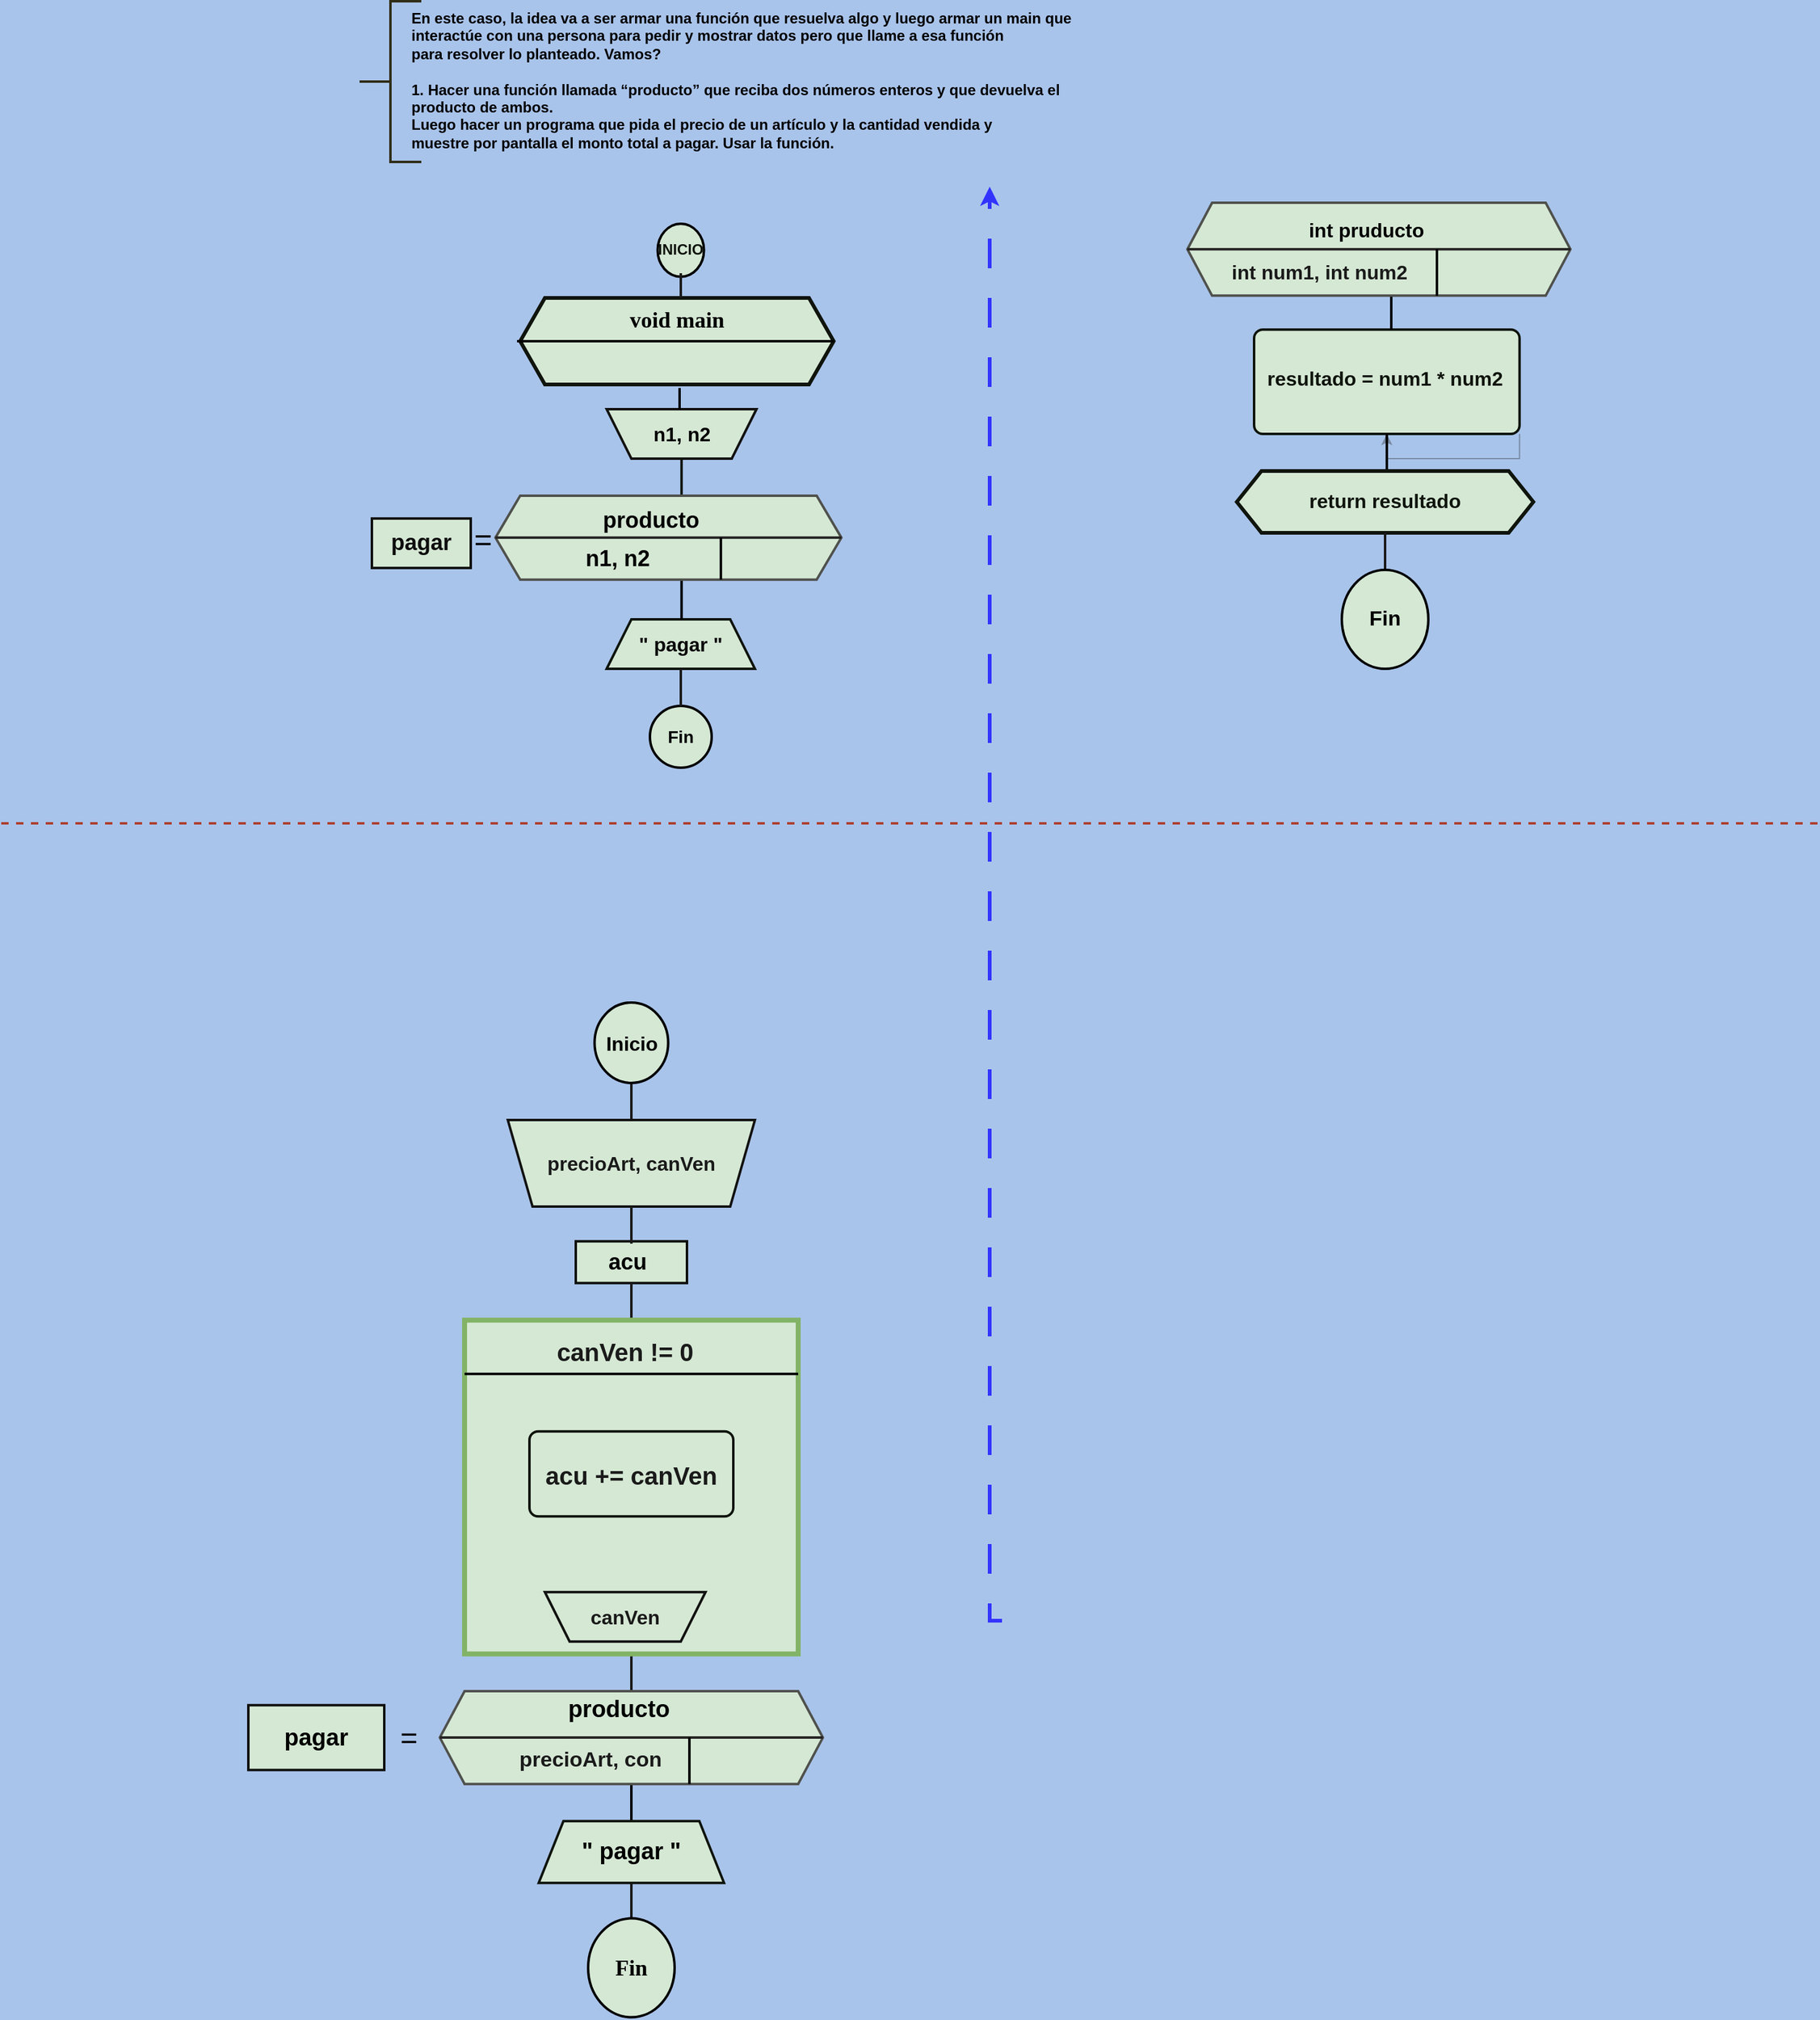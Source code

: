 <mxfile version="23.0.2" type="device">
  <diagram name="Página-1" id="MEx0rjsWzZEbZoNXxL2o">
    <mxGraphModel dx="2220" dy="1230" grid="1" gridSize="10" guides="1" tooltips="1" connect="1" arrows="1" fold="1" page="0" pageScale="1" pageWidth="827" pageHeight="1169" background="#A9C4EB" math="0" shadow="0">
      <root>
        <mxCell id="0" />
        <mxCell id="1" parent="0" />
        <mxCell id="QOzQCl0_8dVKOz5hum8r-1" value="En este caso, la idea va a ser armar una función que resuelva algo y luego armar un main que &#xa;interactúe con una persona para pedir y mostrar datos pero que llame a esa función &#xa;para resolver lo planteado. Vamos?&#xa;&#xa;1. Hacer una función llamada “producto” que reciba dos números enteros y que devuelva el producto de ambos. &#xa;Luego hacer un programa que pida el precio de un artículo y la cantidad vendida y &#xa;muestre por pantalla el monto total a pagar. Usar la función." style="text;whiteSpace=wrap;html=1;fontStyle=1;fontColor=#000000;" parent="1" vertex="1">
          <mxGeometry x="-270" y="-90" width="560" height="140" as="geometry" />
        </mxCell>
        <mxCell id="QOzQCl0_8dVKOz5hum8r-19" value="" style="strokeWidth=2;html=1;shape=mxgraph.flowchart.annotation_2;align=left;labelPosition=right;pointerEvents=1;strokeColor=#302E18;" parent="1" vertex="1">
          <mxGeometry x="-310" y="-90" width="50" height="130" as="geometry" />
        </mxCell>
        <mxCell id="QOzQCl0_8dVKOz5hum8r-23" style="edgeStyle=orthogonalEdgeStyle;rounded=0;orthogonalLoop=1;jettySize=auto;html=1;strokeColor=#3333FF;fontColor=#46495D;fillColor=#B2C9AB;strokeWidth=3;dashed=1;dashPattern=8 8;" parent="1" edge="1">
          <mxGeometry relative="1" as="geometry">
            <mxPoint x="200" y="60" as="targetPoint" />
            <mxPoint x="210" y="1220" as="sourcePoint" />
            <Array as="points">
              <mxPoint x="200" y="260" />
              <mxPoint x="200" y="260" />
            </Array>
          </mxGeometry>
        </mxCell>
        <mxCell id="QOzQCl0_8dVKOz5hum8r-53" value="" style="group" parent="1" vertex="1" connectable="0">
          <mxGeometry x="360" y="70" width="309.994" height="380" as="geometry" />
        </mxCell>
        <mxCell id="QOzQCl0_8dVKOz5hum8r-37" value="" style="group" parent="QOzQCl0_8dVKOz5hum8r-53" vertex="1" connectable="0">
          <mxGeometry width="309.994" height="220.0" as="geometry" />
        </mxCell>
        <mxCell id="QOzQCl0_8dVKOz5hum8r-35" value="" style="rounded=1;whiteSpace=wrap;html=1;absoluteArcSize=1;arcSize=14;strokeWidth=2;labelBackgroundColor=none;strokeColor=#0F140C;align=center;verticalAlign=middle;fontFamily=Helvetica;fontSize=12;fontColor=default;fillColor=#d5e8d4;aspect=fixed;" parent="QOzQCl0_8dVKOz5hum8r-37" vertex="1">
          <mxGeometry x="54" y="105.6" width="214.84" height="84.4" as="geometry" />
        </mxCell>
        <mxCell id="QOzQCl0_8dVKOz5hum8r-33" value="" style="line;strokeWidth=2;direction=south;html=1;perimeter=backbonePerimeter;points=[];outlineConnect=0;strokeColor=#000000;fontColor=#46495D;fillColor=#B2C9AB;aspect=fixed;" parent="QOzQCl0_8dVKOz5hum8r-37" vertex="1">
          <mxGeometry x="160" y="78.18" width="10" height="27.42" as="geometry" />
        </mxCell>
        <mxCell id="QOzQCl0_8dVKOz5hum8r-28" value="" style="shape=hexagon;perimeter=hexagonPerimeter2;whiteSpace=wrap;html=1;fixedSize=1;rounded=0;labelBackgroundColor=none;strokeColor=#4f514d;strokeWidth=2;align=center;verticalAlign=middle;fontFamily=Helvetica;fontSize=12;fillColor=#d5e8d4;aspect=fixed;" parent="QOzQCl0_8dVKOz5hum8r-37" vertex="1">
          <mxGeometry y="3.03" width="309.994" height="75.15" as="geometry" />
        </mxCell>
        <mxCell id="QOzQCl0_8dVKOz5hum8r-29" value="" style="line;strokeWidth=2;html=1;rounded=0;labelBackgroundColor=none;align=center;verticalAlign=middle;fontFamily=Helvetica;fontSize=12;strokeColor=#252323;aspect=fixed;" parent="QOzQCl0_8dVKOz5hum8r-37" vertex="1">
          <mxGeometry y="31.211" width="309.994" height="18.788" as="geometry" />
        </mxCell>
        <mxCell id="QOzQCl0_8dVKOz5hum8r-30" value="" style="line;strokeWidth=2;direction=south;html=1;rounded=0;labelBackgroundColor=none;strokeColor=#000000;align=center;verticalAlign=middle;fontFamily=Helvetica;fontSize=12;fontColor=default;fillColor=#d5e8d4;aspect=fixed;" parent="QOzQCl0_8dVKOz5hum8r-37" vertex="1">
          <mxGeometry x="197.273" y="40.605" width="9.394" height="37.575" as="geometry" />
        </mxCell>
        <mxCell id="QOzQCl0_8dVKOz5hum8r-31" value="int pruducto" style="text;strokeColor=none;align=center;fillColor=none;html=1;verticalAlign=middle;whiteSpace=wrap;rounded=0;fontColor=#000000;fontStyle=1;fontSize=16;aspect=fixed;" parent="QOzQCl0_8dVKOz5hum8r-37" vertex="1">
          <mxGeometry x="40" width="210" height="50" as="geometry" />
        </mxCell>
        <mxCell id="QOzQCl0_8dVKOz5hum8r-38" style="edgeStyle=orthogonalEdgeStyle;rounded=0;orthogonalLoop=1;jettySize=auto;html=1;exitX=1;exitY=1;exitDx=0;exitDy=0;strokeColor=#788AA3;fontColor=#46495D;fillColor=#B2C9AB;" parent="QOzQCl0_8dVKOz5hum8r-37" source="QOzQCl0_8dVKOz5hum8r-35" target="QOzQCl0_8dVKOz5hum8r-35" edge="1">
          <mxGeometry relative="1" as="geometry" />
        </mxCell>
        <mxCell id="QOzQCl0_8dVKOz5hum8r-39" value="resultado = num1 * num2" style="text;strokeColor=none;align=center;fillColor=none;html=1;verticalAlign=middle;whiteSpace=wrap;rounded=0;fontColor=#0F140C;fontStyle=1;fontSize=16;" parent="QOzQCl0_8dVKOz5hum8r-37" vertex="1">
          <mxGeometry x="40" y="100" width="240" height="90" as="geometry" />
        </mxCell>
        <mxCell id="QOzQCl0_8dVKOz5hum8r-43" value="" style="line;strokeWidth=2;direction=south;html=1;perimeter=backbonePerimeter;points=[];outlineConnect=0;strokeColor=#000000;fontColor=#46495D;fillColor=#B2C9AB;" parent="QOzQCl0_8dVKOz5hum8r-37" vertex="1">
          <mxGeometry x="156.42" y="190.0" width="10" height="30" as="geometry" />
        </mxCell>
        <mxCell id="QOzQCl0_8dVKOz5hum8r-44" value="int num1, int num2" style="text;strokeColor=none;align=center;fillColor=none;html=1;verticalAlign=middle;whiteSpace=wrap;rounded=0;fontColor=#1A1A1A;fontStyle=1;fontSize=16;" parent="QOzQCl0_8dVKOz5hum8r-37" vertex="1">
          <mxGeometry x="17.27" y="34.39" width="180" height="50" as="geometry" />
        </mxCell>
        <mxCell id="QOzQCl0_8dVKOz5hum8r-49" value="" style="group" parent="QOzQCl0_8dVKOz5hum8r-53" vertex="1" connectable="0">
          <mxGeometry x="40" y="220" width="240" height="50" as="geometry" />
        </mxCell>
        <mxCell id="QOzQCl0_8dVKOz5hum8r-47" value="" style="shape=hexagon;perimeter=hexagonPerimeter2;whiteSpace=wrap;html=1;fixedSize=1;rounded=0;labelBackgroundColor=none;strokeColor=#0F140C;strokeWidth=3;align=center;verticalAlign=middle;fontFamily=Helvetica;fontSize=12;fontColor=default;fillColor=#d5e8d4;aspect=fixed;" parent="QOzQCl0_8dVKOz5hum8r-49" vertex="1">
          <mxGeometry width="240" height="50" as="geometry" />
        </mxCell>
        <mxCell id="QOzQCl0_8dVKOz5hum8r-48" value="return resultado" style="text;strokeColor=none;align=center;fillColor=none;html=1;verticalAlign=middle;whiteSpace=wrap;rounded=0;fontColor=#0F140C;fontStyle=1;fontSize=16;aspect=fixed;" parent="QOzQCl0_8dVKOz5hum8r-49" vertex="1">
          <mxGeometry x="45" y="9.4" width="150" height="30" as="geometry" />
        </mxCell>
        <mxCell id="QOzQCl0_8dVKOz5hum8r-50" value="" style="line;strokeWidth=2;direction=south;html=1;perimeter=backbonePerimeter;points=[];outlineConnect=0;strokeColor=#1A1A1A;fontColor=#46495D;fillColor=#B2C9AB;" parent="QOzQCl0_8dVKOz5hum8r-53" vertex="1">
          <mxGeometry x="155" y="270" width="10" height="30" as="geometry" />
        </mxCell>
        <mxCell id="QOzQCl0_8dVKOz5hum8r-51" value="" style="strokeWidth=2;html=1;shape=mxgraph.flowchart.start_2;whiteSpace=wrap;rounded=0;labelBackgroundColor=none;strokeColor=#000000;align=center;verticalAlign=middle;fontFamily=Helvetica;fontSize=12;fontColor=default;fillColor=#d5e8d4;" parent="QOzQCl0_8dVKOz5hum8r-53" vertex="1">
          <mxGeometry x="125" y="300" width="70" height="80" as="geometry" />
        </mxCell>
        <mxCell id="QOzQCl0_8dVKOz5hum8r-52" value="Fin" style="text;strokeColor=none;align=center;fillColor=none;html=1;verticalAlign=middle;whiteSpace=wrap;rounded=0;fontColor=#000000;fontStyle=1;fontSize=17;" parent="QOzQCl0_8dVKOz5hum8r-53" vertex="1">
          <mxGeometry x="130" y="325" width="60" height="30" as="geometry" />
        </mxCell>
        <mxCell id="-EL14FQCiX5XiZk30aVR-1" value="" style="group;aspect=fixed;" parent="1" vertex="1" connectable="0">
          <mxGeometry x="-400" y="720" width="464.994" height="820.77" as="geometry" />
        </mxCell>
        <mxCell id="344q05ZcgIKFWLZBzXk--3" value="" style="group;aspect=fixed;" parent="-EL14FQCiX5XiZk30aVR-1" vertex="1" connectable="0">
          <mxGeometry x="210" width="200" height="226.87" as="geometry" />
        </mxCell>
        <mxCell id="usy0gZiq1nqhtF9lX60g-19" value="" style="rounded=0;whiteSpace=wrap;html=1;labelBackgroundColor=none;strokeColor=#0f100e;strokeWidth=2;align=center;verticalAlign=middle;fontFamily=Helvetica;fontSize=12;fontColor=default;fillColor=#d5e8d4;aspect=fixed;container=0;" parent="344q05ZcgIKFWLZBzXk--3" vertex="1">
          <mxGeometry x="55" y="193.12" width="90" height="33.75" as="geometry" />
        </mxCell>
        <mxCell id="usy0gZiq1nqhtF9lX60g-20" value="acu" style="text;strokeColor=none;align=center;fillColor=none;html=1;verticalAlign=middle;whiteSpace=wrap;rounded=0;fontStyle=1;fontSize=18;fontColor=#000000;aspect=fixed;container=0;" parent="344q05ZcgIKFWLZBzXk--3" vertex="1">
          <mxGeometry x="66.67" y="195.0" width="60" height="30" as="geometry" />
        </mxCell>
        <mxCell id="344q05ZcgIKFWLZBzXk--2" value="" style="group" parent="344q05ZcgIKFWLZBzXk--3" vertex="1" connectable="0">
          <mxGeometry width="200" height="195" as="geometry" />
        </mxCell>
        <mxCell id="usy0gZiq1nqhtF9lX60g-60" value="" style="line;strokeWidth=2;direction=south;html=1;perimeter=backbonePerimeter;points=[];outlineConnect=0;fontStyle=1;fontColor=#000000;strokeColor=#1A1A1A;container=0;aspect=fixed;" parent="344q05ZcgIKFWLZBzXk--2" vertex="1">
          <mxGeometry x="95" y="65" width="10" height="30" as="geometry" />
        </mxCell>
        <mxCell id="usy0gZiq1nqhtF9lX60g-5" value="" style="shape=trapezoid;perimeter=trapezoidPerimeter;whiteSpace=wrap;html=1;fixedSize=1;rounded=0;labelBackgroundColor=none;strokeColor=#121211;strokeWidth=2;align=center;verticalAlign=middle;fontFamily=Helvetica;fontSize=12;fontColor=default;fillColor=#d5e8d4;direction=west;container=0;aspect=fixed;" parent="344q05ZcgIKFWLZBzXk--2" vertex="1">
          <mxGeometry y="95" width="200" height="70" as="geometry">
            <mxRectangle x="-1020" y="-650" width="50" height="40" as="alternateBounds" />
          </mxGeometry>
        </mxCell>
        <mxCell id="usy0gZiq1nqhtF9lX60g-62" value="" style="group;aspect=fixed;" parent="344q05ZcgIKFWLZBzXk--2" vertex="1" connectable="0">
          <mxGeometry x="67.5" width="65" height="65" as="geometry" />
        </mxCell>
        <mxCell id="usy0gZiq1nqhtF9lX60g-1" value="" style="strokeWidth=2;html=1;shape=mxgraph.flowchart.start_2;whiteSpace=wrap;rounded=0;labelBackgroundColor=none;strokeColor=#000000;align=center;verticalAlign=middle;fontFamily=Helvetica;fontSize=12;fontColor=default;fillColor=#d5e8d4;aspect=fixed;" parent="usy0gZiq1nqhtF9lX60g-62" vertex="1">
          <mxGeometry x="2.708" width="59.583" height="65" as="geometry" />
        </mxCell>
        <mxCell id="usy0gZiq1nqhtF9lX60g-2" value="Inicio" style="text;strokeColor=none;align=center;fillColor=none;html=1;verticalAlign=middle;whiteSpace=wrap;rounded=0;fontStyle=1;fontColor=#000000;fontSize=16;aspect=fixed;" parent="usy0gZiq1nqhtF9lX60g-62" vertex="1">
          <mxGeometry y="16.25" width="65" height="32.5" as="geometry" />
        </mxCell>
        <mxCell id="usy0gZiq1nqhtF9lX60g-63" value="" style="line;strokeWidth=2;direction=south;html=1;perimeter=backbonePerimeter;points=[];outlineConnect=0;strokeColor=#1A1A1A;container=0;aspect=fixed;" parent="344q05ZcgIKFWLZBzXk--2" vertex="1">
          <mxGeometry x="95" y="165" width="10" height="30" as="geometry" />
        </mxCell>
        <mxCell id="usy0gZiq1nqhtF9lX60g-9" value="precioArt, canVen" style="text;strokeColor=none;align=center;fillColor=none;html=1;verticalAlign=middle;whiteSpace=wrap;rounded=0;fontStyle=1;fontColor=#1A1A1A;fontSize=16;aspect=fixed;container=0;" parent="344q05ZcgIKFWLZBzXk--2" vertex="1">
          <mxGeometry x="5" y="115" width="190" height="30" as="geometry" />
        </mxCell>
        <mxCell id="344q05ZcgIKFWLZBzXk--7" value="" style="group;aspect=fixed;" parent="-EL14FQCiX5XiZk30aVR-1" vertex="1" connectable="0">
          <mxGeometry y="226.87" width="464.994" height="593.9" as="geometry" />
        </mxCell>
        <mxCell id="usy0gZiq1nqhtF9lX60g-39" value="" style="rounded=0;whiteSpace=wrap;html=1;labelBackgroundColor=none;strokeColor=#0f100e;strokeWidth=2;align=center;verticalAlign=middle;fontFamily=Helvetica;fontSize=12;fontColor=default;fillColor=#d5e8d4;" parent="344q05ZcgIKFWLZBzXk--7" vertex="1">
          <mxGeometry y="341.47" width="110" height="52.43" as="geometry" />
        </mxCell>
        <mxCell id="usy0gZiq1nqhtF9lX60g-75" value="=" style="text;strokeColor=none;align=center;fillColor=none;html=1;verticalAlign=middle;whiteSpace=wrap;rounded=0;fontSize=24;fontColor=#000000;container=0;" parent="344q05ZcgIKFWLZBzXk--7" vertex="1">
          <mxGeometry x="90" y="352.68" width="80" height="30" as="geometry" />
        </mxCell>
        <mxCell id="usy0gZiq1nqhtF9lX60g-76" value="pagar" style="text;strokeColor=none;align=center;fillColor=none;html=1;verticalAlign=middle;whiteSpace=wrap;rounded=0;fontStyle=1;fontSize=19;fontColor=#000000;" parent="344q05ZcgIKFWLZBzXk--7" vertex="1">
          <mxGeometry y="352.68" width="110" height="30" as="geometry" />
        </mxCell>
        <mxCell id="usy0gZiq1nqhtF9lX60g-10" value="" style="group;aspect=fixed;strokeWidth=2;strokeColor=#080808;fillColor=none;container=0;" parent="344q05ZcgIKFWLZBzXk--7" vertex="1" connectable="0">
          <mxGeometry x="175" y="30" width="270" height="270" as="geometry" />
        </mxCell>
        <mxCell id="usy0gZiq1nqhtF9lX60g-67" value="" style="line;strokeWidth=2;direction=south;html=1;perimeter=backbonePerimeter;points=[];outlineConnect=0;strokeColor=#1A1A1A;container=0;" parent="344q05ZcgIKFWLZBzXk--7" vertex="1">
          <mxGeometry x="305" width="10" height="30" as="geometry" />
        </mxCell>
        <mxCell id="usy0gZiq1nqhtF9lX60g-68" value="" style="line;strokeWidth=2;direction=south;html=1;perimeter=backbonePerimeter;points=[];outlineConnect=0;strokeColor=#1A1A1A;container=0;" parent="344q05ZcgIKFWLZBzXk--7" vertex="1">
          <mxGeometry x="305" y="300.0" width="10" height="30" as="geometry" />
        </mxCell>
        <mxCell id="usy0gZiq1nqhtF9lX60g-78" value="" style="line;strokeWidth=2;direction=south;html=1;perimeter=backbonePerimeter;points=[];outlineConnect=0;strokeColor=#000000;container=0;" parent="344q05ZcgIKFWLZBzXk--7" vertex="1">
          <mxGeometry x="305" y="405.26" width="10" height="30" as="geometry" />
        </mxCell>
        <mxCell id="usy0gZiq1nqhtF9lX60g-81" value="" style="line;strokeWidth=2;direction=south;html=1;perimeter=backbonePerimeter;points=[];outlineConnect=0;strokeColor=#1A1A1A;container=0;" parent="344q05ZcgIKFWLZBzXk--7" vertex="1">
          <mxGeometry x="305" y="485.26" width="10" height="28.64" as="geometry" />
        </mxCell>
        <mxCell id="usy0gZiq1nqhtF9lX60g-11" value="" style="whiteSpace=wrap;html=1;aspect=fixed;rounded=0;labelBackgroundColor=none;strokeColor=#82b366;strokeWidth=4;align=center;verticalAlign=middle;fontFamily=Helvetica;fontSize=12;fontColor=default;fillColor=#d5e8d4;container=0;" parent="344q05ZcgIKFWLZBzXk--7" vertex="1">
          <mxGeometry x="175" y="30" width="270" height="270" as="geometry" />
        </mxCell>
        <mxCell id="usy0gZiq1nqhtF9lX60g-12" value="" style="edgeStyle=none;orthogonalLoop=1;jettySize=auto;html=1;rounded=0;strokeColor=#000000;fontFamily=Helvetica;fontSize=12;fontColor=default;fillColor=#B2C9AB;startArrow=none;startFill=0;endArrow=none;endFill=0;endSize=7;strokeWidth=2;" parent="344q05ZcgIKFWLZBzXk--7" edge="1">
          <mxGeometry width="80" relative="1" as="geometry">
            <mxPoint x="445" y="73.548" as="sourcePoint" />
            <mxPoint x="175" y="73.548" as="targetPoint" />
            <Array as="points" />
          </mxGeometry>
        </mxCell>
        <mxCell id="usy0gZiq1nqhtF9lX60g-14" value="canVen != 0" style="text;strokeColor=none;align=center;fillColor=none;html=1;verticalAlign=middle;whiteSpace=wrap;rounded=0;fontStyle=1;fontSize=20;fontColor=#1A1A1A;container=0;" parent="344q05ZcgIKFWLZBzXk--7" vertex="1">
          <mxGeometry x="170" y="40" width="270" height="30" as="geometry" />
        </mxCell>
        <mxCell id="usy0gZiq1nqhtF9lX60g-15" value="" style="shape=trapezoid;perimeter=trapezoidPerimeter;whiteSpace=wrap;html=1;fixedSize=1;rounded=0;labelBackgroundColor=none;strokeColor=#121211;strokeWidth=2;align=center;verticalAlign=middle;fontFamily=Helvetica;fontSize=12;fontColor=default;fillColor=#d5e8d4;direction=west;container=0;" parent="344q05ZcgIKFWLZBzXk--7" vertex="1">
          <mxGeometry x="240" y="250" width="130" height="40" as="geometry">
            <mxRectangle x="-1020" y="-650" width="50" height="40" as="alternateBounds" />
          </mxGeometry>
        </mxCell>
        <mxCell id="usy0gZiq1nqhtF9lX60g-17" value="canVen" style="text;strokeColor=none;align=center;fillColor=none;html=1;verticalAlign=middle;whiteSpace=wrap;rounded=0;fontStyle=1;fontColor=#1A1A1A;fontSize=16;container=0;" parent="344q05ZcgIKFWLZBzXk--7" vertex="1">
          <mxGeometry x="275" y="255" width="60" height="30" as="geometry" />
        </mxCell>
        <mxCell id="usy0gZiq1nqhtF9lX60g-24" value="" style="rounded=1;whiteSpace=wrap;html=1;absoluteArcSize=1;arcSize=14;strokeWidth=2;labelBackgroundColor=none;strokeColor=#0F140C;align=center;verticalAlign=middle;fontFamily=Helvetica;fontSize=12;fontColor=default;fillColor=#d5e8d4;aspect=fixed;container=0;" parent="344q05ZcgIKFWLZBzXk--7" vertex="1">
          <mxGeometry x="227.51" y="120" width="164.99" height="68.75" as="geometry" />
        </mxCell>
        <mxCell id="usy0gZiq1nqhtF9lX60g-28" value="acu += canVen" style="text;strokeColor=none;align=center;fillColor=none;html=1;verticalAlign=middle;whiteSpace=wrap;rounded=0;fontStyle=1;fontSize=20;fontColor=#1A1A1A;aspect=fixed;container=0;" parent="344q05ZcgIKFWLZBzXk--7" vertex="1">
          <mxGeometry x="230" y="140" width="160" height="30" as="geometry" />
        </mxCell>
        <mxCell id="usy0gZiq1nqhtF9lX60g-36" value="" style="shape=hexagon;perimeter=hexagonPerimeter2;whiteSpace=wrap;html=1;fixedSize=1;rounded=0;labelBackgroundColor=none;strokeColor=#4f514d;strokeWidth=2;align=center;verticalAlign=middle;fontFamily=Helvetica;fontSize=12;fillColor=#d5e8d4;aspect=fixed;container=0;" parent="344q05ZcgIKFWLZBzXk--7" vertex="1">
          <mxGeometry x="155" y="330.11" width="309.994" height="75.15" as="geometry" />
        </mxCell>
        <mxCell id="usy0gZiq1nqhtF9lX60g-37" value="" style="line;strokeWidth=2;html=1;rounded=0;labelBackgroundColor=none;align=center;verticalAlign=middle;fontFamily=Helvetica;fontSize=12;strokeColor=#252323;aspect=fixed;container=0;" parent="344q05ZcgIKFWLZBzXk--7" vertex="1">
          <mxGeometry x="155" y="358.291" width="309.994" height="18.788" as="geometry" />
        </mxCell>
        <mxCell id="usy0gZiq1nqhtF9lX60g-38" value="" style="line;strokeWidth=2;direction=south;html=1;rounded=0;labelBackgroundColor=none;strokeColor=#000000;align=center;verticalAlign=middle;fontFamily=Helvetica;fontSize=12;fontColor=default;fillColor=#d5e8d4;aspect=fixed;container=0;" parent="344q05ZcgIKFWLZBzXk--7" vertex="1">
          <mxGeometry x="352.273" y="367.685" width="9.394" height="37.575" as="geometry" />
        </mxCell>
        <mxCell id="usy0gZiq1nqhtF9lX60g-69" value="producto" style="text;strokeColor=none;align=center;fillColor=none;html=1;verticalAlign=middle;whiteSpace=wrap;rounded=0;fontSize=19;fontColor=#000000;fontStyle=1;container=0;" parent="344q05ZcgIKFWLZBzXk--7" vertex="1">
          <mxGeometry x="225" y="330.11" width="150" height="30" as="geometry" />
        </mxCell>
        <mxCell id="usy0gZiq1nqhtF9lX60g-70" value="precioArt, con" style="text;strokeColor=none;align=center;fillColor=none;html=1;verticalAlign=middle;whiteSpace=wrap;rounded=0;fontColor=#1A1A1A;fontStyle=1;fontSize=17;container=0;" parent="344q05ZcgIKFWLZBzXk--7" vertex="1">
          <mxGeometry x="202.27" y="371.47" width="150" height="30" as="geometry" />
        </mxCell>
        <mxCell id="usy0gZiq1nqhtF9lX60g-40" value="" style="shape=trapezoid;perimeter=trapezoidPerimeter;whiteSpace=wrap;html=1;fixedSize=1;rounded=0;labelBackgroundColor=none;strokeColor=#0F140C;strokeWidth=2;align=center;verticalAlign=middle;fontFamily=Helvetica;fontSize=12;fontColor=default;fillColor=#d5e8d4;container=0;" parent="344q05ZcgIKFWLZBzXk--7" vertex="1">
          <mxGeometry x="235" y="435.26" width="150" height="50" as="geometry" />
        </mxCell>
        <mxCell id="usy0gZiq1nqhtF9lX60g-77" value="&quot; pagar &quot;" style="text;strokeColor=none;align=center;fillColor=none;html=1;verticalAlign=middle;whiteSpace=wrap;rounded=0;fontStyle=1;fontSize=19;fontColor=#000000;container=0;" parent="344q05ZcgIKFWLZBzXk--7" vertex="1">
          <mxGeometry x="245" y="442.83" width="130" height="34.85" as="geometry" />
        </mxCell>
        <mxCell id="344q05ZcgIKFWLZBzXk--5" value="" style="group;aspect=fixed;" parent="344q05ZcgIKFWLZBzXk--7" vertex="1" connectable="0">
          <mxGeometry x="260" y="513.9" width="100" height="80" as="geometry" />
        </mxCell>
        <mxCell id="usy0gZiq1nqhtF9lX60g-41" value="" style="strokeWidth=2;html=1;shape=mxgraph.flowchart.start_2;whiteSpace=wrap;rounded=0;labelBackgroundColor=none;strokeColor=#000000;align=center;verticalAlign=middle;fontFamily=Helvetica;fontSize=12;fontColor=default;fillColor=#d5e8d4;container=1;aspect=fixed;" parent="344q05ZcgIKFWLZBzXk--5" vertex="1">
          <mxGeometry x="15" width="70" height="80" as="geometry" />
        </mxCell>
        <mxCell id="usy0gZiq1nqhtF9lX60g-82" value="Fin" style="text;strokeColor=none;align=center;fillColor=none;html=1;verticalAlign=middle;whiteSpace=wrap;rounded=0;fontStyle=1;fontColor=#000000;fontSize=18;fontFamily=Lucida Console;" parent="344q05ZcgIKFWLZBzXk--5" vertex="1">
          <mxGeometry y="25.0" width="100" height="30" as="geometry" />
        </mxCell>
        <mxCell id="-EL14FQCiX5XiZk30aVR-2" value="" style="line;strokeWidth=2;html=1;perimeter=backbonePerimeter;points=[];outlineConnect=0;fillColor=#fad9d5;dashed=1;strokeColor=#ae4132;" parent="1" vertex="1">
          <mxGeometry x="-600" y="570" width="1470" height="10" as="geometry" />
        </mxCell>
        <mxCell id="YI0_M0lOSSnW8C-YB_9A-8" value="" style="group;aspect=fixed;" vertex="1" connectable="0" parent="1">
          <mxGeometry x="-300" y="90" width="379.964" height="440" as="geometry" />
        </mxCell>
        <mxCell id="QOzQCl0_8dVKOz5hum8r-62" value="" style="rounded=0;whiteSpace=wrap;html=1;labelBackgroundColor=none;strokeColor=#0f100e;strokeWidth=2;align=center;verticalAlign=middle;fontFamily=Helvetica;fontSize=12;fontColor=default;fillColor=#d5e8d4;container=0;" parent="YI0_M0lOSSnW8C-YB_9A-8" vertex="1">
          <mxGeometry y="238.43" width="80" height="40" as="geometry" />
        </mxCell>
        <mxCell id="QOzQCl0_8dVKOz5hum8r-65" value="pagar" style="text;strokeColor=none;align=center;fillColor=none;html=1;verticalAlign=middle;whiteSpace=wrap;rounded=0;fontColor=#0d0d0d;fontStyle=1;fontSize=18;container=0;" parent="YI0_M0lOSSnW8C-YB_9A-8" vertex="1">
          <mxGeometry x="10" y="243.43" width="60" height="30" as="geometry" />
        </mxCell>
        <mxCell id="QOzQCl0_8dVKOz5hum8r-68" value="" style="shape=trapezoid;perimeter=trapezoidPerimeter;whiteSpace=wrap;html=1;fixedSize=1;rounded=0;labelBackgroundColor=none;strokeColor=#0F140C;strokeWidth=2;align=center;verticalAlign=middle;fontFamily=Helvetica;fontSize=12;fontColor=default;fillColor=#d5e8d4;container=0;" parent="YI0_M0lOSSnW8C-YB_9A-8" vertex="1">
          <mxGeometry x="190" y="320" width="120" height="40" as="geometry" />
        </mxCell>
        <mxCell id="QOzQCl0_8dVKOz5hum8r-69" value="" style="strokeWidth=2;html=1;shape=mxgraph.flowchart.start_2;whiteSpace=wrap;rounded=0;labelBackgroundColor=none;strokeColor=#000000;align=center;verticalAlign=middle;fontFamily=Helvetica;fontSize=12;fontColor=default;fillColor=#d5e8d4;container=0;" parent="YI0_M0lOSSnW8C-YB_9A-8" vertex="1">
          <mxGeometry x="225" y="390" width="50" height="50" as="geometry" />
        </mxCell>
        <mxCell id="QOzQCl0_8dVKOz5hum8r-70" value="" style="line;strokeWidth=2;direction=south;html=1;perimeter=backbonePerimeter;points=[];outlineConnect=0;strokeColor=#1A1A1A;fontColor=#46495D;fillColor=#B2C9AB;container=0;" parent="YI0_M0lOSSnW8C-YB_9A-8" vertex="1">
          <mxGeometry x="245" y="360" width="10" height="30" as="geometry" />
        </mxCell>
        <mxCell id="QOzQCl0_8dVKOz5hum8r-72" value="&quot; pagar &quot;" style="text;strokeColor=none;align=center;fillColor=none;html=1;verticalAlign=middle;whiteSpace=wrap;rounded=0;fontColor=#0a0a0a;fontStyle=1;fontSize=16;container=0;" parent="YI0_M0lOSSnW8C-YB_9A-8" vertex="1">
          <mxGeometry x="215" y="325" width="70" height="30" as="geometry" />
        </mxCell>
        <mxCell id="QOzQCl0_8dVKOz5hum8r-73" value="Fin" style="text;strokeColor=none;align=center;fillColor=none;html=1;verticalAlign=middle;whiteSpace=wrap;rounded=0;fontColor=#000000;fontStyle=1;fontSize=14;container=0;" parent="YI0_M0lOSSnW8C-YB_9A-8" vertex="1">
          <mxGeometry x="220" y="400" width="60" height="30" as="geometry" />
        </mxCell>
        <mxCell id="QOzQCl0_8dVKOz5hum8r-61" value="=" style="text;strokeColor=none;align=center;fillColor=none;html=1;verticalAlign=middle;whiteSpace=wrap;rounded=0;fontColor=#000000;fontSize=25;container=0;" parent="YI0_M0lOSSnW8C-YB_9A-8" vertex="1">
          <mxGeometry x="60" y="238.43" width="60" height="31" as="geometry" />
        </mxCell>
        <mxCell id="QOzQCl0_8dVKOz5hum8r-66" value="" style="line;strokeWidth=2;direction=south;html=1;perimeter=backbonePerimeter;points=[];outlineConnect=0;strokeColor=#000000;fontColor=#46495D;fillColor=#B2C9AB;container=0;" parent="YI0_M0lOSSnW8C-YB_9A-8" vertex="1">
          <mxGeometry x="245.63" y="287.87" width="10" height="32.13" as="geometry" />
        </mxCell>
        <mxCell id="QOzQCl0_8dVKOz5hum8r-11" value="" style="shape=trapezoid;perimeter=trapezoidPerimeter;whiteSpace=wrap;html=1;fixedSize=1;rounded=0;labelBackgroundColor=none;strokeColor=#121211;strokeWidth=2;align=center;verticalAlign=middle;fontFamily=Helvetica;fontSize=12;fontColor=default;fillColor=#d5e8d4;direction=west;container=0;" parent="YI0_M0lOSSnW8C-YB_9A-8" vertex="1">
          <mxGeometry x="190" y="150" width="121.25" height="40" as="geometry">
            <mxRectangle x="-1020" y="-650" width="50" height="40" as="alternateBounds" />
          </mxGeometry>
        </mxCell>
        <mxCell id="QOzQCl0_8dVKOz5hum8r-14" value="" style="line;strokeWidth=2;direction=south;html=1;perimeter=backbonePerimeter;points=[];outlineConnect=0;strokeColor=#0F140C;container=0;" parent="YI0_M0lOSSnW8C-YB_9A-8" vertex="1">
          <mxGeometry x="245.62" y="190" width="10" height="30" as="geometry" />
        </mxCell>
        <mxCell id="QOzQCl0_8dVKOz5hum8r-5" value="" style="endArrow=none;html=1;rounded=0;strokeColor=#000000;strokeWidth=2;" parent="YI0_M0lOSSnW8C-YB_9A-8" edge="1">
          <mxGeometry width="50" height="50" relative="1" as="geometry">
            <mxPoint x="249.013" y="150" as="sourcePoint" />
            <mxPoint x="249.013" y="132.857" as="targetPoint" />
          </mxGeometry>
        </mxCell>
        <mxCell id="QOzQCl0_8dVKOz5hum8r-15" value="n1, n2" style="text;strokeColor=none;align=center;fillColor=none;html=1;verticalAlign=middle;whiteSpace=wrap;rounded=0;fontStyle=1;fontColor=#000000;fontSize=16;container=0;" parent="YI0_M0lOSSnW8C-YB_9A-8" vertex="1">
          <mxGeometry x="220.62" y="155" width="60" height="30" as="geometry" />
        </mxCell>
        <mxCell id="QOzQCl0_8dVKOz5hum8r-55" value="" style="shape=hexagon;perimeter=hexagonPerimeter2;whiteSpace=wrap;html=1;fixedSize=1;rounded=0;labelBackgroundColor=none;strokeColor=#4f514d;strokeWidth=2;align=center;verticalAlign=middle;fontFamily=Helvetica;fontSize=12;fillColor=#d5e8d4;aspect=fixed;container=0;" parent="YI0_M0lOSSnW8C-YB_9A-8" vertex="1">
          <mxGeometry x="100" y="220" width="279.964" height="67.87" as="geometry" />
        </mxCell>
        <mxCell id="QOzQCl0_8dVKOz5hum8r-56" value="" style="line;strokeWidth=2;html=1;rounded=0;labelBackgroundColor=none;align=center;verticalAlign=middle;fontFamily=Helvetica;fontSize=12;strokeColor=#252323;aspect=fixed;container=0;" parent="YI0_M0lOSSnW8C-YB_9A-8" vertex="1">
          <mxGeometry x="100" y="245.451" width="279.964" height="16.968" as="geometry" />
        </mxCell>
        <mxCell id="QOzQCl0_8dVKOz5hum8r-57" value="" style="line;strokeWidth=2;direction=south;html=1;rounded=0;labelBackgroundColor=none;strokeColor=#000000;align=center;verticalAlign=middle;fontFamily=Helvetica;fontSize=12;fontColor=default;fillColor=#d5e8d4;aspect=fixed;container=0;" parent="YI0_M0lOSSnW8C-YB_9A-8" vertex="1">
          <mxGeometry x="278.182" y="253.935" width="8.484" height="33.935" as="geometry" />
        </mxCell>
        <mxCell id="QOzQCl0_8dVKOz5hum8r-58" value="producto" style="text;strokeColor=none;align=center;fillColor=none;html=1;verticalAlign=middle;whiteSpace=wrap;rounded=0;fontColor=#000000;fontStyle=1;fontSize=18;container=0;" parent="YI0_M0lOSSnW8C-YB_9A-8" vertex="1">
          <mxGeometry x="199.355" y="226.837" width="54.194" height="27.094" as="geometry" />
        </mxCell>
        <mxCell id="QOzQCl0_8dVKOz5hum8r-59" value="n1, n2" style="text;strokeColor=none;align=center;fillColor=none;html=1;verticalAlign=middle;whiteSpace=wrap;rounded=0;fontColor=#000000;fontStyle=1;fontSize=18;container=0;" parent="YI0_M0lOSSnW8C-YB_9A-8" vertex="1">
          <mxGeometry x="172.258" y="257.353" width="54.194" height="27.094" as="geometry" />
        </mxCell>
        <mxCell id="YI0_M0lOSSnW8C-YB_9A-2" value="" style="group;aspect=fixed;" vertex="1" connectable="0" parent="YI0_M0lOSSnW8C-YB_9A-8">
          <mxGeometry x="231.25" width="37.5" height="42.857" as="geometry" />
        </mxCell>
        <mxCell id="QOzQCl0_8dVKOz5hum8r-2" value="" style="strokeWidth=2;html=1;shape=mxgraph.flowchart.start_2;whiteSpace=wrap;rounded=0;labelBackgroundColor=none;strokeColor=#000000;align=center;verticalAlign=middle;fontFamily=Helvetica;fontSize=12;fontColor=default;fillColor=#d5e8d4;container=0;" parent="YI0_M0lOSSnW8C-YB_9A-2" vertex="1">
          <mxGeometry width="37.5" height="42.857" as="geometry" />
        </mxCell>
        <mxCell id="QOzQCl0_8dVKOz5hum8r-3" value="INICIO" style="text;align=center;html=1;verticalAlign=middle;whiteSpace=wrap;rounded=0;fontStyle=1;labelBackgroundColor=none;strokeColor=none;fontColor=#0F140C;container=0;" parent="YI0_M0lOSSnW8C-YB_9A-2" vertex="1">
          <mxGeometry x="2.679" y="13.393" width="32.143" height="16.071" as="geometry" />
        </mxCell>
        <mxCell id="YI0_M0lOSSnW8C-YB_9A-3" value="" style="group;aspect=fixed;" vertex="1" connectable="0" parent="YI0_M0lOSSnW8C-YB_9A-8">
          <mxGeometry x="120" y="60" width="253.75" height="70" as="geometry" />
        </mxCell>
        <mxCell id="YI0_M0lOSSnW8C-YB_9A-4" value="" style="shape=hexagon;perimeter=hexagonPerimeter2;whiteSpace=wrap;html=1;fixedSize=1;rounded=0;labelBackgroundColor=none;strokeColor=#0F140C;strokeWidth=3;align=center;verticalAlign=middle;fontFamily=Helvetica;fontSize=12;fontColor=default;fillColor=#d5e8d4;" vertex="1" parent="YI0_M0lOSSnW8C-YB_9A-3">
          <mxGeometry width="253.75" height="70" as="geometry" />
        </mxCell>
        <mxCell id="YI0_M0lOSSnW8C-YB_9A-5" value="" style="endArrow=none;html=1;rounded=0;exitX=-0.01;exitY=0.5;exitDx=0;exitDy=0;exitPerimeter=0;strokeWidth=2;strokeColor=#000000;" edge="1" parent="YI0_M0lOSSnW8C-YB_9A-3" source="YI0_M0lOSSnW8C-YB_9A-4">
          <mxGeometry width="50" height="50" relative="1" as="geometry">
            <mxPoint x="113.75" y="43.75" as="sourcePoint" />
            <mxPoint x="253.75" y="35" as="targetPoint" />
            <Array as="points" />
          </mxGeometry>
        </mxCell>
        <mxCell id="YI0_M0lOSSnW8C-YB_9A-7" value="void main" style="text;strokeColor=none;align=center;fillColor=none;html=1;verticalAlign=middle;whiteSpace=wrap;rounded=0;fontStyle=1;fontSize=18;fontFamily=Comic Sans MS;fontColor=#000000;" vertex="1" parent="YI0_M0lOSSnW8C-YB_9A-3">
          <mxGeometry x="13.125" width="227.5" height="35" as="geometry" />
        </mxCell>
        <mxCell id="YI0_M0lOSSnW8C-YB_9A-6" value="" style="line;strokeWidth=2;direction=south;html=1;perimeter=backbonePerimeter;points=[];outlineConnect=0;strokeColor=#1A1A1A;" vertex="1" parent="YI0_M0lOSSnW8C-YB_9A-8">
          <mxGeometry x="245" y="40" width="10" height="20" as="geometry" />
        </mxCell>
      </root>
    </mxGraphModel>
  </diagram>
</mxfile>
